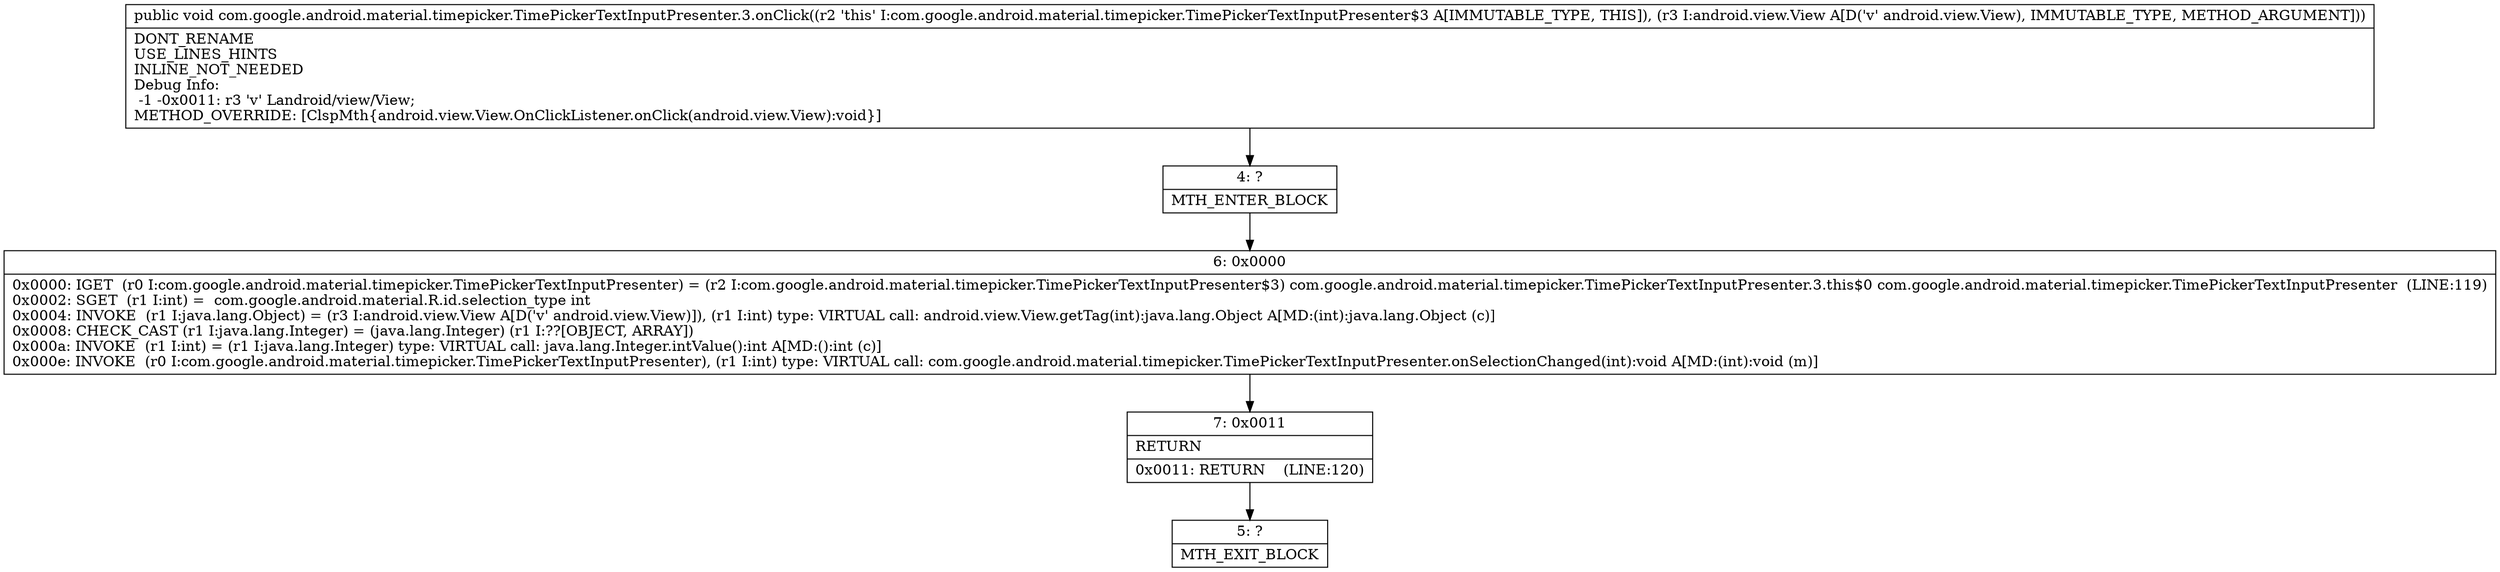 digraph "CFG forcom.google.android.material.timepicker.TimePickerTextInputPresenter.3.onClick(Landroid\/view\/View;)V" {
Node_4 [shape=record,label="{4\:\ ?|MTH_ENTER_BLOCK\l}"];
Node_6 [shape=record,label="{6\:\ 0x0000|0x0000: IGET  (r0 I:com.google.android.material.timepicker.TimePickerTextInputPresenter) = (r2 I:com.google.android.material.timepicker.TimePickerTextInputPresenter$3) com.google.android.material.timepicker.TimePickerTextInputPresenter.3.this$0 com.google.android.material.timepicker.TimePickerTextInputPresenter  (LINE:119)\l0x0002: SGET  (r1 I:int) =  com.google.android.material.R.id.selection_type int \l0x0004: INVOKE  (r1 I:java.lang.Object) = (r3 I:android.view.View A[D('v' android.view.View)]), (r1 I:int) type: VIRTUAL call: android.view.View.getTag(int):java.lang.Object A[MD:(int):java.lang.Object (c)]\l0x0008: CHECK_CAST (r1 I:java.lang.Integer) = (java.lang.Integer) (r1 I:??[OBJECT, ARRAY]) \l0x000a: INVOKE  (r1 I:int) = (r1 I:java.lang.Integer) type: VIRTUAL call: java.lang.Integer.intValue():int A[MD:():int (c)]\l0x000e: INVOKE  (r0 I:com.google.android.material.timepicker.TimePickerTextInputPresenter), (r1 I:int) type: VIRTUAL call: com.google.android.material.timepicker.TimePickerTextInputPresenter.onSelectionChanged(int):void A[MD:(int):void (m)]\l}"];
Node_7 [shape=record,label="{7\:\ 0x0011|RETURN\l|0x0011: RETURN    (LINE:120)\l}"];
Node_5 [shape=record,label="{5\:\ ?|MTH_EXIT_BLOCK\l}"];
MethodNode[shape=record,label="{public void com.google.android.material.timepicker.TimePickerTextInputPresenter.3.onClick((r2 'this' I:com.google.android.material.timepicker.TimePickerTextInputPresenter$3 A[IMMUTABLE_TYPE, THIS]), (r3 I:android.view.View A[D('v' android.view.View), IMMUTABLE_TYPE, METHOD_ARGUMENT]))  | DONT_RENAME\lUSE_LINES_HINTS\lINLINE_NOT_NEEDED\lDebug Info:\l  \-1 \-0x0011: r3 'v' Landroid\/view\/View;\lMETHOD_OVERRIDE: [ClspMth\{android.view.View.OnClickListener.onClick(android.view.View):void\}]\l}"];
MethodNode -> Node_4;Node_4 -> Node_6;
Node_6 -> Node_7;
Node_7 -> Node_5;
}

